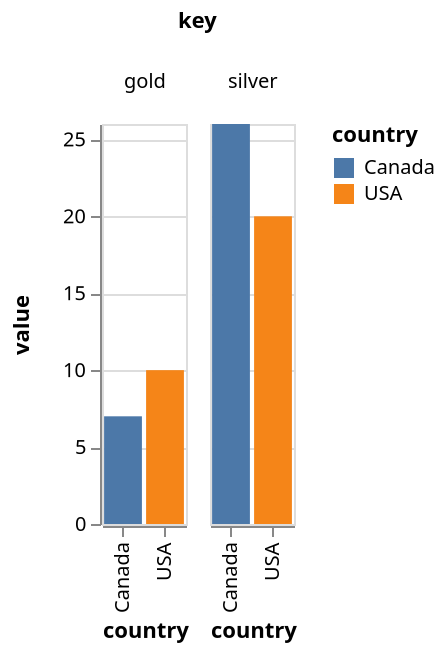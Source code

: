 {
  "$schema": "https://vega.github.io/schema/vega/v4.json",
  "autosize": "pad",
  "padding": 5,
  "data": [
    {
      "name": "source_0",
      "values": [
        {"country": "USA", "gold": 10, "silver": 20},
        {"country": "Canada", "gold": 7, "silver": 26}
      ]
    },
    {
      "name": "data_0",
      "source": "source_0",
      "transform": [
        {"type": "fold", "fields": ["gold", "silver"], "as": ["key", "value"]}
      ]
    },
    {
      "name": "column_domain",
      "source": "data_0",
      "transform": [{"type": "aggregate", "groupby": ["key"]}]
    }
  ],
  "signals": [
    {"name": "x_step", "value": 21},
    {
      "name": "child_width",
      "update": "bandspace(domain('x').length, 0.1, 0.05) * x_step"
    },
    {"name": "child_height", "value": 200}
  ],
  "layout": {
    "padding": {"row": 10, "column": 10},
    "offset": {"columnTitle": 10},
    "columns": {"signal": "length(data('column_domain'))"},
    "bounds": "full",
    "align": "all"
  },
  "marks": [
    {
      "name": "column-title",
      "type": "group",
      "role": "column-title",
      "title": {"text": "key", "offset": 10, "style": "guide-title"}
    },
    {
      "name": "row_header",
      "type": "group",
      "role": "row-header",
      "encode": {"update": {"height": {"signal": "child_height"}}},
      "axes": [
        {
          "scale": "y",
          "orient": "left",
          "grid": false,
          "title": "value",
          "labelOverlap": true,
          "tickCount": {"signal": "ceil(child_height/40)"},
          "zindex": 1
        }
      ]
    },
    {
      "name": "column_header",
      "type": "group",
      "role": "column-header",
      "from": {"data": "column_domain"},
      "sort": {"field": "datum[\"key\"]", "order": "ascending"},
      "title": {
        "text": {"signal": "''+parent[\"key\"]"},
        "offset": 10,
        "style": "guide-label",
        "baseline": "middle"
      },
      "encode": {"update": {"width": {"signal": "child_width"}}}
    },
    {
      "name": "column_footer",
      "type": "group",
      "role": "column-footer",
      "from": {"data": "column_domain"},
      "sort": {"field": "datum[\"key\"]", "order": "ascending"},
      "encode": {"update": {"width": {"signal": "child_width"}}},
      "axes": [
        {
          "scale": "x",
          "orient": "bottom",
          "grid": false,
          "title": "country",
          "labelAlign": "right",
          "labelAngle": 270,
          "labelBaseline": "middle",
          "zindex": 1
        }
      ]
    },
    {
      "name": "cell",
      "type": "group",
      "style": "cell",
      "from": {
        "facet": {"name": "facet", "data": "data_0", "groupby": ["key"]}
      },
      "sort": {"field": ["datum[\"key\"]"], "order": ["ascending"]},
      "encode": {
        "update": {
          "width": {"signal": "child_width"},
          "height": {"signal": "child_height"}
        }
      },
      "marks": [
        {
          "name": "child_marks",
          "type": "rect",
          "style": ["bar"],
          "from": {"data": "facet"},
          "encode": {
            "update": {
              "fill": [
                {
                  "test": "datum[\"value\"] === null || isNaN(datum[\"value\"])",
                  "value": null
                },
                {"scale": "color", "field": "country"}
              ],
              "tooltip": {
                "signal": "{\"country\": ''+datum[\"country\"], \"value\": format(datum[\"value\"], \"\")}"
              },
              "x": {"scale": "x", "field": "country"},
              "width": {"scale": "x", "band": true},
              "y": {"scale": "y", "field": "value"},
              "y2": {"scale": "y", "value": 0}
            }
          }
        }
      ],
      "axes": [
        {
          "scale": "y",
          "orient": "left",
          "gridScale": "x",
          "grid": true,
          "tickCount": {"signal": "ceil(child_height/40)"},
          "domain": false,
          "labels": false,
          "maxExtent": 0,
          "minExtent": 0,
          "ticks": false,
          "zindex": 0
        }
      ]
    }
  ],
  "scales": [
    {
      "name": "x",
      "type": "band",
      "domain": {"data": "data_0", "field": "country", "sort": true},
      "range": {"step": {"signal": "x_step"}},
      "paddingInner": 0.1,
      "paddingOuter": 0.05
    },
    {
      "name": "y",
      "type": "linear",
      "domain": {"data": "data_0", "field": "value"},
      "range": [{"signal": "child_height"}, 0],
      "nice": true,
      "zero": true
    },
    {
      "name": "color",
      "type": "ordinal",
      "domain": {"data": "data_0", "field": "country", "sort": true},
      "range": "category"
    }
  ],
  "legends": [
    {
      "fill": "color",
      "gradientLength": {"signal": "clamp(child_height, 64, 200)"},
      "title": "country",
      "encode": {"symbols": {"update": {"shape": {"value": "square"}}}}
    }
  ],
  "config": {"axisY": {"minExtent": 30}}
}
